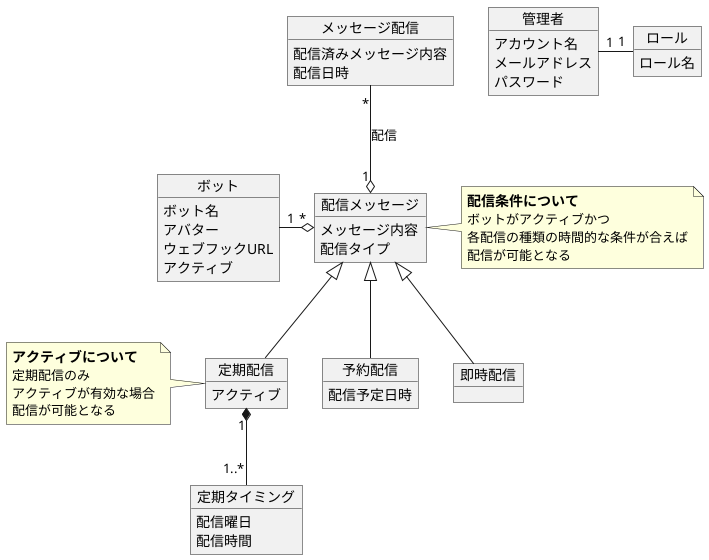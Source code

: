 @startuml model

object ボット {
    ボット名
    アバター
    ウェブフックURL
    アクティブ
}
object 配信メッセージ {
    メッセージ内容
    配信タイプ
}
note right
=== 配信条件について
ボットがアクティブかつ
各配信の種類の時間的な条件が合えば
配信が可能となる
end note
object 予約配信 {
    配信予定日時
}
object 定期配信 {
    アクティブ
}
note left
=== アクティブについて
定期配信のみ
アクティブが有効な場合
配信が可能となる
end note
object 即時配信 {
}
object 定期タイミング {
    配信曜日
    配信時間
}
object 管理者 {
    アカウント名
    メールアドレス
    パスワード
}
object メッセージ配信 {
    配信済みメッセージ内容
    配信日時
}
object ロール {
    ロール名
}

ボット "1" -o "*" 配信メッセージ
配信メッセージ <|-- 即時配信
配信メッセージ <|-- 予約配信
配信メッセージ <|-- 定期配信
定期配信 "1" *-- "1..*" 定期タイミング
メッセージ配信 "*" --o "1" 配信メッセージ : 配信

管理者 "1" - "1" ロール

@enduml
